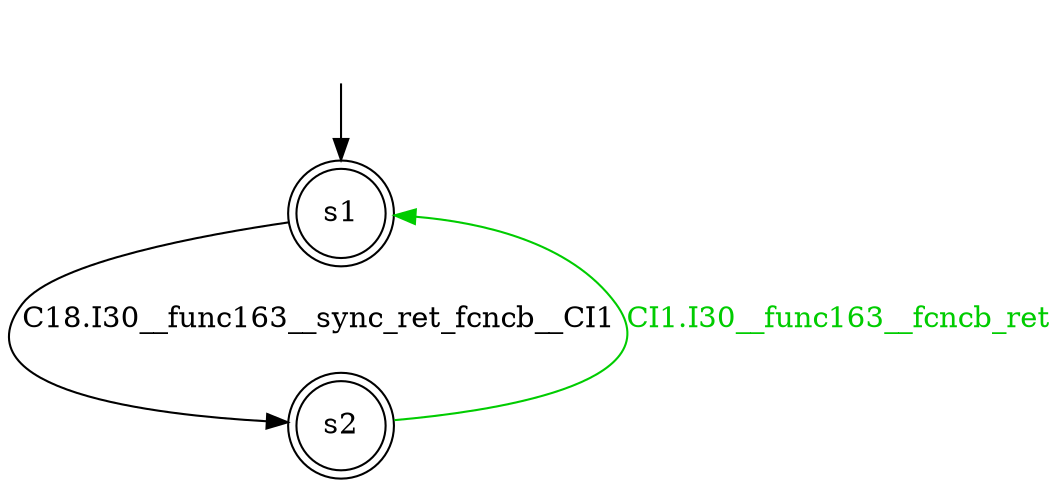 digraph diffautomaton {
	1 [label=<s1> shape="doublecircle"];
	2 [label=<s2> shape="doublecircle"];
	__init1 [label=<> shape="none"];
	__init1 -> 1;
	1 -> 2 [label=<<font color="#000000">C18.I30__func163__sync_ret_fcncb__CI1</font>> id="1-0-2"];
	2 -> 1 [label=<<font color="#00cc00">CI1.I30__func163__fcncb_ret</font>> color="#00cc00" id="2-0-1"];
}
